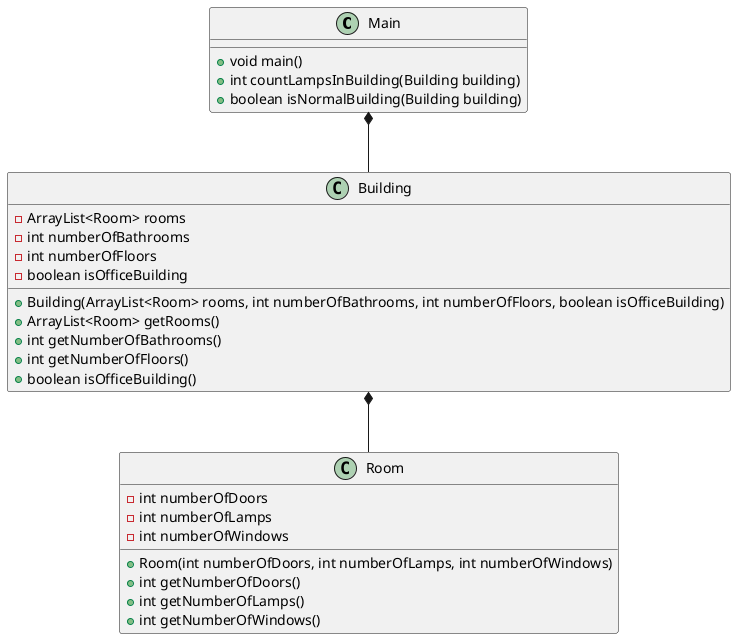 @startuml
'https://plantuml.com/object-diagram

class Main {
    +void main()
    +int countLampsInBuilding(Building building)
    +boolean isNormalBuilding(Building building)
}

class Building {
    -ArrayList<Room> rooms
    -int numberOfBathrooms
    -int numberOfFloors
    -boolean isOfficeBuilding

    +Building(ArrayList<Room> rooms, int numberOfBathrooms, int numberOfFloors, boolean isOfficeBuilding)
    +ArrayList<Room> getRooms()
    +int getNumberOfBathrooms()
    +int getNumberOfFloors()
    +boolean isOfficeBuilding()
}

class Room {
    -int numberOfDoors
    -int numberOfLamps
    -int numberOfWindows

    +Room(int numberOfDoors, int numberOfLamps, int numberOfWindows)
    +int getNumberOfDoors()
    +int getNumberOfLamps()
    +int getNumberOfWindows()
}

Main *-- Building
Building *-- Room

@enduml
